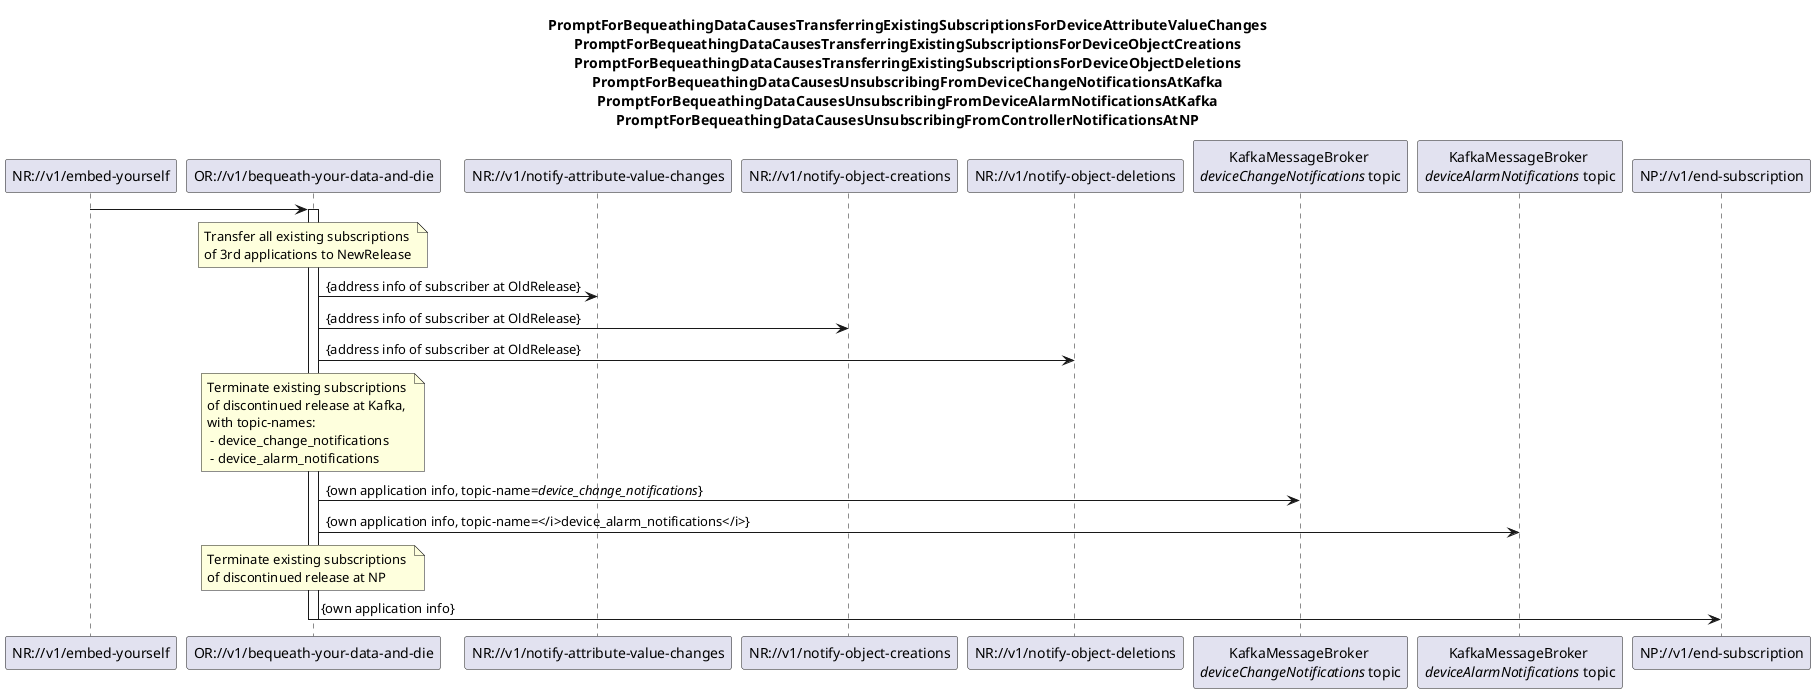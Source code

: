 @startuml 09x_BequeathYourDataAndDie
skinparam responseMessageBelowArrow true

title
PromptForBequeathingDataCausesTransferringExistingSubscriptionsForDeviceAttributeValueChanges
PromptForBequeathingDataCausesTransferringExistingSubscriptionsForDeviceObjectCreations
PromptForBequeathingDataCausesTransferringExistingSubscriptionsForDeviceObjectDeletions
PromptForBequeathingDataCausesUnsubscribingFromDeviceChangeNotificationsAtKafka
PromptForBequeathingDataCausesUnsubscribingFromDeviceAlarmNotificationsAtKafka
PromptForBequeathingDataCausesUnsubscribingFromControllerNotificationsAtNP
end title

participant "NR://v1/embed-yourself" as NewRelease
participant "OR://v1/bequeath-your-data-and-die" as OldRelease
participant "NR://v1/notify-attribute-value-changes" as notifyAttributeChange
participant "NR://v1/notify-object-creations" as notifyObjectCreation
participant "NR://v1/notify-object-deletions" as notifyObjectDeletion
participant "KafkaMessageBroker \n<i>deviceChangeNotifications</i> topic" as endSubsriptionAtKafkaDev
participant "KafkaMessageBroker \n<i>deviceAlarmNotifications</i> topic" as endSubsriptionAtKafkaAlarm
participant "NP://v1/end-subscription" as endSubsriptionAtNp

NewRelease -> OldRelease
activate OldRelease

note over OldRelease
Transfer all existing subscriptions 
of 3rd applications to NewRelease
end note
OldRelease -> notifyAttributeChange: {address info of subscriber at OldRelease}
OldRelease -> notifyObjectCreation: {address info of subscriber at OldRelease}
OldRelease -> notifyObjectDeletion: {address info of subscriber at OldRelease}

note over OldRelease
Terminate existing subscriptions 
of discontinued release at Kafka,
with topic-names:
 - device_change_notifications
 - device_alarm_notifications
end note
OldRelease -> endSubsriptionAtKafkaDev: {own application info, topic-name=<i>device_change_notifications</i>}
OldRelease -> endSubsriptionAtKafkaAlarm: {own application info, topic-name=</i>device_alarm_notifications</i>}


note over OldRelease
Terminate existing subscriptions 
of discontinued release at NP
end note
OldRelease -> endSubsriptionAtNp: {own application info}


deactivate OldRelease

@enduml
